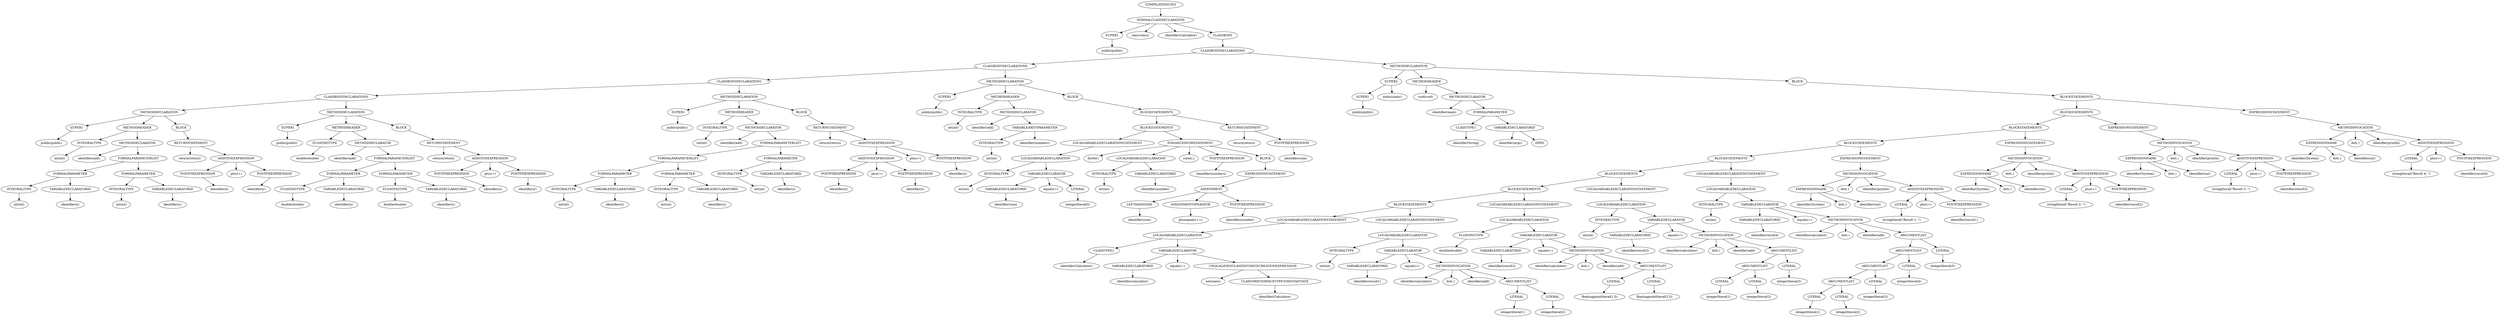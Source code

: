 digraph ASTVisual {
 ordering = out ;
10 [ label="SUPER1"]
20 [ label="public(public)"]
30 [ label="SUPER1"]
40 [ label="public(public)"]
50 [ label="INTEGRALTYPE"]
60 [ label="int(int)"]
70 [ label="INTEGRALTYPE"]
80 [ label="int(int)"]
90 [ label="VARIABLEDECLARATORID"]
100 [ label="identifier(x)"]
110 [ label="FORMALPARAMETER"]
120 [ label="INTEGRALTYPE"]
130 [ label="int(int)"]
140 [ label="VARIABLEDECLARATORID"]
150 [ label="identifier(y)"]
160 [ label="FORMALPARAMETER"]
170 [ label="FORMALPARAMETERLIST"]
180 [ label="METHODDECLARATOR"]
190 [ label="identifier(add)"]
200 [ label="METHODHEADER"]
210 [ label="POSTFIXEXPRESSION"]
220 [ label="identifier(x)"]
230 [ label="POSTFIXEXPRESSION"]
240 [ label="identifier(y)"]
250 [ label="ADDITIVEEXPRESSION"]
260 [ label="plus(+)"]
270 [ label="RETURNSTATEMENT"]
280 [ label="return(return)"]
290 [ label="BLOCK"]
300 [ label="METHODDECLARATION"]
310 [ label="SUPER1"]
320 [ label="public(public)"]
330 [ label="FLOATINGTYPE"]
340 [ label="double(double)"]
350 [ label="FLOATINGTYPE"]
360 [ label="double(double)"]
370 [ label="VARIABLEDECLARATORID"]
380 [ label="identifier(x)"]
390 [ label="FORMALPARAMETER"]
400 [ label="FLOATINGTYPE"]
410 [ label="double(double)"]
420 [ label="VARIABLEDECLARATORID"]
430 [ label="identifier(y)"]
440 [ label="FORMALPARAMETER"]
450 [ label="FORMALPARAMETERLIST"]
460 [ label="METHODDECLARATOR"]
470 [ label="identifier(add)"]
480 [ label="METHODHEADER"]
490 [ label="POSTFIXEXPRESSION"]
500 [ label="identifier(x)"]
510 [ label="POSTFIXEXPRESSION"]
520 [ label="identifier(y)"]
530 [ label="ADDITIVEEXPRESSION"]
540 [ label="plus(+)"]
550 [ label="RETURNSTATEMENT"]
560 [ label="return(return)"]
570 [ label="BLOCK"]
580 [ label="METHODDECLARATION"]
590 [ label="CLASSBODYDECLARATIONS"]
600 [ label="SUPER1"]
610 [ label="public(public)"]
620 [ label="INTEGRALTYPE"]
630 [ label="int(int)"]
640 [ label="INTEGRALTYPE"]
650 [ label="int(int)"]
660 [ label="VARIABLEDECLARATORID"]
670 [ label="identifier(x)"]
680 [ label="FORMALPARAMETER"]
690 [ label="INTEGRALTYPE"]
700 [ label="int(int)"]
710 [ label="VARIABLEDECLARATORID"]
720 [ label="identifier(y)"]
730 [ label="FORMALPARAMETER"]
740 [ label="FORMALPARAMETERLIST"]
750 [ label="INTEGRALTYPE"]
760 [ label="int(int)"]
770 [ label="VARIABLEDECLARATORID"]
780 [ label="identifier(z)"]
790 [ label="FORMALPARAMETER"]
800 [ label="FORMALPARAMETERLIST"]
810 [ label="METHODDECLARATOR"]
820 [ label="identifier(add)"]
830 [ label="METHODHEADER"]
840 [ label="POSTFIXEXPRESSION"]
850 [ label="identifier(x)"]
860 [ label="POSTFIXEXPRESSION"]
870 [ label="identifier(y)"]
880 [ label="ADDITIVEEXPRESSION"]
890 [ label="plus(+)"]
900 [ label="POSTFIXEXPRESSION"]
910 [ label="identifier(z)"]
920 [ label="ADDITIVEEXPRESSION"]
930 [ label="plus(+)"]
940 [ label="RETURNSTATEMENT"]
950 [ label="return(return)"]
960 [ label="BLOCK"]
970 [ label="METHODDECLARATION"]
980 [ label="CLASSBODYDECLARATIONS"]
990 [ label="SUPER1"]
1000 [ label="public(public)"]
1010 [ label="INTEGRALTYPE"]
1020 [ label="int(int)"]
1030 [ label="INTEGRALTYPE"]
1040 [ label="int(int)"]
1050 [ label="VARIABLEARITYPARAMETER"]
1060 [ label="identifier(numbers)"]
1070 [ label="METHODDECLARATOR"]
1080 [ label="identifier(add)"]
1090 [ label="METHODHEADER"]
1100 [ label="INTEGRALTYPE"]
1110 [ label="int(int)"]
1120 [ label="VARIABLEDECLARATORID"]
1130 [ label="identifier(sum)"]
1140 [ label="LITERAL"]
1150 [ label="integerliteral(0)"]
1160 [ label="VARIABLEDECLARATOR"]
1170 [ label="equals(=)"]
1180 [ label="LOCALVARIABLEDECLARATION"]
1190 [ label="LOCALVARIABLEDECLARATIONSTATEMENT"]
1200 [ label="INTEGRALTYPE"]
1210 [ label="int(int)"]
1220 [ label="VARIABLEDECLARATORID"]
1230 [ label="identifier(number)"]
1240 [ label="LOCALVARIABLEDECLARATION"]
1250 [ label="POSTFIXEXPRESSION"]
1260 [ label="identifier(numbers)"]
1270 [ label="LEFTHANDSIDE"]
1280 [ label="identifier(sum)"]
1290 [ label="ASSIGNMENTOPERATOR"]
1300 [ label="plusequals(+=)"]
1310 [ label="POSTFIXEXPRESSION"]
1320 [ label="identifier(number)"]
1330 [ label="ASSIGNMENT"]
1340 [ label="EXPRESSIONSTATEMENT"]
1350 [ label="BLOCK"]
1360 [ label="ENHANCEDFORSTATEMENT"]
1370 [ label="for(for)"]
1380 [ label="colon(:)"]
1390 [ label="BLOCKSTATEMENTS"]
1400 [ label="POSTFIXEXPRESSION"]
1410 [ label="identifier(sum)"]
1420 [ label="RETURNSTATEMENT"]
1430 [ label="return(return)"]
1440 [ label="BLOCKSTATEMENTS"]
1450 [ label="BLOCK"]
1460 [ label="METHODDECLARATION"]
1470 [ label="CLASSBODYDECLARATIONS"]
1480 [ label="SUPER1"]
1490 [ label="public(public)"]
1500 [ label="SUPER2"]
1510 [ label="static(static)"]
1520 [ label="CLASSTYPE1"]
1530 [ label="identifier(String)"]
1540 [ label="DIMS"]
1550 [ label="VARIABLEDECLARATORID"]
1560 [ label="identifier(args)"]
1570 [ label="FORMALPARAMETER"]
1580 [ label="METHODDECLARATOR"]
1590 [ label="identifier(main)"]
1600 [ label="METHODHEADER"]
1610 [ label="void(void)"]
1620 [ label="CLASSTYPE1"]
1630 [ label="identifier(Calculator)"]
1640 [ label="VARIABLEDECLARATORID"]
1650 [ label="identifier(calculator)"]
1660 [ label="CLASSORINTERFACETYPETOINSTANTIATE"]
1670 [ label="identifier(Calculator)"]
1680 [ label="UNQUALIFIEDCLASSINSTANCECREATIONEXPRESSION"]
1690 [ label="new(new)"]
1700 [ label="VARIABLEDECLARATOR"]
1710 [ label="equals(=)"]
1720 [ label="LOCALVARIABLEDECLARATION"]
1730 [ label="LOCALVARIABLEDECLARATIONSTATEMENT"]
1740 [ label="INTEGRALTYPE"]
1750 [ label="int(int)"]
1760 [ label="VARIABLEDECLARATORID"]
1770 [ label="identifier(result1)"]
1780 [ label="LITERAL"]
1790 [ label="integerliteral(1)"]
1800 [ label="LITERAL"]
1810 [ label="integerliteral(2)"]
1820 [ label="ARGUMENTLIST"]
1830 [ label="METHODINVOCATION"]
1840 [ label="identifier(calculator)"]
1850 [ label="dot(.)"]
1860 [ label="identifier(add)"]
1870 [ label="VARIABLEDECLARATOR"]
1880 [ label="equals(=)"]
1890 [ label="LOCALVARIABLEDECLARATION"]
1900 [ label="LOCALVARIABLEDECLARATIONSTATEMENT"]
1910 [ label="BLOCKSTATEMENTS"]
1920 [ label="FLOATINGTYPE"]
1930 [ label="double(double)"]
1940 [ label="VARIABLEDECLARATORID"]
1950 [ label="identifier(result2)"]
1960 [ label="LITERAL"]
1970 [ label="floatingpointliteral(1.5)"]
1980 [ label="LITERAL"]
1990 [ label="floatingpointliteral(2.5)"]
2000 [ label="ARGUMENTLIST"]
2010 [ label="METHODINVOCATION"]
2020 [ label="identifier(calculator)"]
2030 [ label="dot(.)"]
2040 [ label="identifier(add)"]
2050 [ label="VARIABLEDECLARATOR"]
2060 [ label="equals(=)"]
2070 [ label="LOCALVARIABLEDECLARATION"]
2080 [ label="LOCALVARIABLEDECLARATIONSTATEMENT"]
2090 [ label="BLOCKSTATEMENTS"]
2100 [ label="INTEGRALTYPE"]
2110 [ label="int(int)"]
2120 [ label="VARIABLEDECLARATORID"]
2130 [ label="identifier(result3)"]
2140 [ label="LITERAL"]
2150 [ label="integerliteral(1)"]
2160 [ label="LITERAL"]
2170 [ label="integerliteral(2)"]
2180 [ label="ARGUMENTLIST"]
2190 [ label="LITERAL"]
2200 [ label="integerliteral(3)"]
2210 [ label="ARGUMENTLIST"]
2220 [ label="METHODINVOCATION"]
2230 [ label="identifier(calculator)"]
2240 [ label="dot(.)"]
2250 [ label="identifier(add)"]
2260 [ label="VARIABLEDECLARATOR"]
2270 [ label="equals(=)"]
2280 [ label="LOCALVARIABLEDECLARATION"]
2290 [ label="LOCALVARIABLEDECLARATIONSTATEMENT"]
2300 [ label="BLOCKSTATEMENTS"]
2310 [ label="INTEGRALTYPE"]
2320 [ label="int(int)"]
2330 [ label="VARIABLEDECLARATORID"]
2340 [ label="identifier(result4)"]
2350 [ label="LITERAL"]
2360 [ label="integerliteral(1)"]
2370 [ label="LITERAL"]
2380 [ label="integerliteral(2)"]
2390 [ label="ARGUMENTLIST"]
2400 [ label="LITERAL"]
2410 [ label="integerliteral(3)"]
2420 [ label="ARGUMENTLIST"]
2430 [ label="LITERAL"]
2440 [ label="integerliteral(4)"]
2450 [ label="ARGUMENTLIST"]
2460 [ label="LITERAL"]
2470 [ label="integerliteral(5)"]
2480 [ label="ARGUMENTLIST"]
2490 [ label="METHODINVOCATION"]
2500 [ label="identifier(calculator)"]
2510 [ label="dot(.)"]
2520 [ label="identifier(add)"]
2530 [ label="VARIABLEDECLARATOR"]
2540 [ label="equals(=)"]
2550 [ label="LOCALVARIABLEDECLARATION"]
2560 [ label="LOCALVARIABLEDECLARATIONSTATEMENT"]
2570 [ label="BLOCKSTATEMENTS"]
2580 [ label="EXPRESSIONNAME"]
2590 [ label="identifier(System)"]
2600 [ label="dot(.)"]
2610 [ label="identifier(out)"]
2620 [ label="LITERAL"]
2630 [ label="stringliteral(\"Result 1: \")"]
2640 [ label="POSTFIXEXPRESSION"]
2650 [ label="identifier(result1)"]
2660 [ label="ADDITIVEEXPRESSION"]
2670 [ label="plus(+)"]
2680 [ label="METHODINVOCATION"]
2690 [ label="dot(.)"]
2700 [ label="identifier(println)"]
2710 [ label="EXPRESSIONSTATEMENT"]
2720 [ label="BLOCKSTATEMENTS"]
2730 [ label="EXPRESSIONNAME"]
2740 [ label="identifier(System)"]
2750 [ label="dot(.)"]
2760 [ label="identifier(out)"]
2770 [ label="LITERAL"]
2780 [ label="stringliteral(\"Result 2: \")"]
2790 [ label="POSTFIXEXPRESSION"]
2800 [ label="identifier(result2)"]
2810 [ label="ADDITIVEEXPRESSION"]
2820 [ label="plus(+)"]
2830 [ label="METHODINVOCATION"]
2840 [ label="dot(.)"]
2850 [ label="identifier(println)"]
2860 [ label="EXPRESSIONSTATEMENT"]
2870 [ label="BLOCKSTATEMENTS"]
2880 [ label="EXPRESSIONNAME"]
2890 [ label="identifier(System)"]
2900 [ label="dot(.)"]
2910 [ label="identifier(out)"]
2920 [ label="LITERAL"]
2930 [ label="stringliteral(\"Result 3: \")"]
2940 [ label="POSTFIXEXPRESSION"]
2950 [ label="identifier(result3)"]
2960 [ label="ADDITIVEEXPRESSION"]
2970 [ label="plus(+)"]
2980 [ label="METHODINVOCATION"]
2990 [ label="dot(.)"]
3000 [ label="identifier(println)"]
3010 [ label="EXPRESSIONSTATEMENT"]
3020 [ label="BLOCKSTATEMENTS"]
3030 [ label="EXPRESSIONNAME"]
3040 [ label="identifier(System)"]
3050 [ label="dot(.)"]
3060 [ label="identifier(out)"]
3070 [ label="LITERAL"]
3080 [ label="stringliteral(\"Result 4: \")"]
3090 [ label="POSTFIXEXPRESSION"]
3100 [ label="identifier(result4)"]
3110 [ label="ADDITIVEEXPRESSION"]
3120 [ label="plus(+)"]
3130 [ label="METHODINVOCATION"]
3140 [ label="dot(.)"]
3150 [ label="identifier(println)"]
3160 [ label="EXPRESSIONSTATEMENT"]
3170 [ label="BLOCKSTATEMENTS"]
3180 [ label="BLOCK"]
3190 [ label="METHODDECLARATION"]
3200 [ label="CLASSBODYDECLARATIONS"]
3210 [ label="CLASSBODY"]
3220 [ label="NORMALCLASSDECLARATION"]
3230 [ label="class(class)"]
3240 [ label="identifier(Calculator)"]
3250 [ label="COMPILATIONUNIT"]
10 -> 20[ label=""]
30 -> 40[ label=""]
50 -> 60[ label=""]
70 -> 80[ label=""]
90 -> 100[ label=""]
110 -> 70[ label=""]
110 -> 90[ label=""]
120 -> 130[ label=""]
140 -> 150[ label=""]
160 -> 120[ label=""]
160 -> 140[ label=""]
170 -> 110[ label=""]
170 -> 160[ label=""]
180 -> 190[ label=""]
180 -> 170[ label=""]
200 -> 50[ label=""]
200 -> 180[ label=""]
210 -> 220[ label=""]
230 -> 240[ label=""]
250 -> 210[ label=""]
250 -> 260[ label=""]
250 -> 230[ label=""]
270 -> 280[ label=""]
270 -> 250[ label=""]
290 -> 270[ label=""]
300 -> 30[ label=""]
300 -> 200[ label=""]
300 -> 290[ label=""]
310 -> 320[ label=""]
330 -> 340[ label=""]
350 -> 360[ label=""]
370 -> 380[ label=""]
390 -> 350[ label=""]
390 -> 370[ label=""]
400 -> 410[ label=""]
420 -> 430[ label=""]
440 -> 400[ label=""]
440 -> 420[ label=""]
450 -> 390[ label=""]
450 -> 440[ label=""]
460 -> 470[ label=""]
460 -> 450[ label=""]
480 -> 330[ label=""]
480 -> 460[ label=""]
490 -> 500[ label=""]
510 -> 520[ label=""]
530 -> 490[ label=""]
530 -> 540[ label=""]
530 -> 510[ label=""]
550 -> 560[ label=""]
550 -> 530[ label=""]
570 -> 550[ label=""]
580 -> 310[ label=""]
580 -> 480[ label=""]
580 -> 570[ label=""]
590 -> 300[ label=""]
590 -> 580[ label=""]
600 -> 610[ label=""]
620 -> 630[ label=""]
640 -> 650[ label=""]
660 -> 670[ label=""]
680 -> 640[ label=""]
680 -> 660[ label=""]
690 -> 700[ label=""]
710 -> 720[ label=""]
730 -> 690[ label=""]
730 -> 710[ label=""]
740 -> 680[ label=""]
740 -> 730[ label=""]
750 -> 760[ label=""]
770 -> 780[ label=""]
790 -> 750[ label=""]
790 -> 770[ label=""]
800 -> 740[ label=""]
800 -> 790[ label=""]
810 -> 820[ label=""]
810 -> 800[ label=""]
830 -> 620[ label=""]
830 -> 810[ label=""]
840 -> 850[ label=""]
860 -> 870[ label=""]
880 -> 840[ label=""]
880 -> 890[ label=""]
880 -> 860[ label=""]
900 -> 910[ label=""]
920 -> 880[ label=""]
920 -> 930[ label=""]
920 -> 900[ label=""]
940 -> 950[ label=""]
940 -> 920[ label=""]
960 -> 940[ label=""]
970 -> 600[ label=""]
970 -> 830[ label=""]
970 -> 960[ label=""]
980 -> 590[ label=""]
980 -> 970[ label=""]
990 -> 1000[ label=""]
1010 -> 1020[ label=""]
1030 -> 1040[ label=""]
1050 -> 1030[ label=""]
1050 -> 1060[ label=""]
1070 -> 1080[ label=""]
1070 -> 1050[ label=""]
1090 -> 1010[ label=""]
1090 -> 1070[ label=""]
1100 -> 1110[ label=""]
1120 -> 1130[ label=""]
1140 -> 1150[ label=""]
1160 -> 1120[ label=""]
1160 -> 1170[ label=""]
1160 -> 1140[ label=""]
1180 -> 1100[ label=""]
1180 -> 1160[ label=""]
1190 -> 1180[ label=""]
1200 -> 1210[ label=""]
1220 -> 1230[ label=""]
1240 -> 1200[ label=""]
1240 -> 1220[ label=""]
1250 -> 1260[ label=""]
1270 -> 1280[ label=""]
1290 -> 1300[ label=""]
1310 -> 1320[ label=""]
1330 -> 1270[ label=""]
1330 -> 1290[ label=""]
1330 -> 1310[ label=""]
1340 -> 1330[ label=""]
1350 -> 1340[ label=""]
1360 -> 1370[ label=""]
1360 -> 1240[ label=""]
1360 -> 1380[ label=""]
1360 -> 1250[ label=""]
1360 -> 1350[ label=""]
1390 -> 1190[ label=""]
1390 -> 1360[ label=""]
1400 -> 1410[ label=""]
1420 -> 1430[ label=""]
1420 -> 1400[ label=""]
1440 -> 1390[ label=""]
1440 -> 1420[ label=""]
1450 -> 1440[ label=""]
1460 -> 990[ label=""]
1460 -> 1090[ label=""]
1460 -> 1450[ label=""]
1470 -> 980[ label=""]
1470 -> 1460[ label=""]
1480 -> 1490[ label=""]
1500 -> 1480[ label=""]
1500 -> 1510[ label=""]
1520 -> 1530[ label=""]
1550 -> 1560[ label=""]
1550 -> 1540[ label=""]
1570 -> 1520[ label=""]
1570 -> 1550[ label=""]
1580 -> 1590[ label=""]
1580 -> 1570[ label=""]
1600 -> 1610[ label=""]
1600 -> 1580[ label=""]
1620 -> 1630[ label=""]
1640 -> 1650[ label=""]
1660 -> 1670[ label=""]
1680 -> 1690[ label=""]
1680 -> 1660[ label=""]
1700 -> 1640[ label=""]
1700 -> 1710[ label=""]
1700 -> 1680[ label=""]
1720 -> 1620[ label=""]
1720 -> 1700[ label=""]
1730 -> 1720[ label=""]
1740 -> 1750[ label=""]
1760 -> 1770[ label=""]
1780 -> 1790[ label=""]
1800 -> 1810[ label=""]
1820 -> 1780[ label=""]
1820 -> 1800[ label=""]
1830 -> 1840[ label=""]
1830 -> 1850[ label=""]
1830 -> 1860[ label=""]
1830 -> 1820[ label=""]
1870 -> 1760[ label=""]
1870 -> 1880[ label=""]
1870 -> 1830[ label=""]
1890 -> 1740[ label=""]
1890 -> 1870[ label=""]
1900 -> 1890[ label=""]
1910 -> 1730[ label=""]
1910 -> 1900[ label=""]
1920 -> 1930[ label=""]
1940 -> 1950[ label=""]
1960 -> 1970[ label=""]
1980 -> 1990[ label=""]
2000 -> 1960[ label=""]
2000 -> 1980[ label=""]
2010 -> 2020[ label=""]
2010 -> 2030[ label=""]
2010 -> 2040[ label=""]
2010 -> 2000[ label=""]
2050 -> 1940[ label=""]
2050 -> 2060[ label=""]
2050 -> 2010[ label=""]
2070 -> 1920[ label=""]
2070 -> 2050[ label=""]
2080 -> 2070[ label=""]
2090 -> 1910[ label=""]
2090 -> 2080[ label=""]
2100 -> 2110[ label=""]
2120 -> 2130[ label=""]
2140 -> 2150[ label=""]
2160 -> 2170[ label=""]
2180 -> 2140[ label=""]
2180 -> 2160[ label=""]
2190 -> 2200[ label=""]
2210 -> 2180[ label=""]
2210 -> 2190[ label=""]
2220 -> 2230[ label=""]
2220 -> 2240[ label=""]
2220 -> 2250[ label=""]
2220 -> 2210[ label=""]
2260 -> 2120[ label=""]
2260 -> 2270[ label=""]
2260 -> 2220[ label=""]
2280 -> 2100[ label=""]
2280 -> 2260[ label=""]
2290 -> 2280[ label=""]
2300 -> 2090[ label=""]
2300 -> 2290[ label=""]
2310 -> 2320[ label=""]
2330 -> 2340[ label=""]
2350 -> 2360[ label=""]
2370 -> 2380[ label=""]
2390 -> 2350[ label=""]
2390 -> 2370[ label=""]
2400 -> 2410[ label=""]
2420 -> 2390[ label=""]
2420 -> 2400[ label=""]
2430 -> 2440[ label=""]
2450 -> 2420[ label=""]
2450 -> 2430[ label=""]
2460 -> 2470[ label=""]
2480 -> 2450[ label=""]
2480 -> 2460[ label=""]
2490 -> 2500[ label=""]
2490 -> 2510[ label=""]
2490 -> 2520[ label=""]
2490 -> 2480[ label=""]
2530 -> 2330[ label=""]
2530 -> 2540[ label=""]
2530 -> 2490[ label=""]
2550 -> 2310[ label=""]
2550 -> 2530[ label=""]
2560 -> 2550[ label=""]
2570 -> 2300[ label=""]
2570 -> 2560[ label=""]
2580 -> 2590[ label=""]
2580 -> 2600[ label=""]
2580 -> 2610[ label=""]
2620 -> 2630[ label=""]
2640 -> 2650[ label=""]
2660 -> 2620[ label=""]
2660 -> 2670[ label=""]
2660 -> 2640[ label=""]
2680 -> 2580[ label=""]
2680 -> 2690[ label=""]
2680 -> 2700[ label=""]
2680 -> 2660[ label=""]
2710 -> 2680[ label=""]
2720 -> 2570[ label=""]
2720 -> 2710[ label=""]
2730 -> 2740[ label=""]
2730 -> 2750[ label=""]
2730 -> 2760[ label=""]
2770 -> 2780[ label=""]
2790 -> 2800[ label=""]
2810 -> 2770[ label=""]
2810 -> 2820[ label=""]
2810 -> 2790[ label=""]
2830 -> 2730[ label=""]
2830 -> 2840[ label=""]
2830 -> 2850[ label=""]
2830 -> 2810[ label=""]
2860 -> 2830[ label=""]
2870 -> 2720[ label=""]
2870 -> 2860[ label=""]
2880 -> 2890[ label=""]
2880 -> 2900[ label=""]
2880 -> 2910[ label=""]
2920 -> 2930[ label=""]
2940 -> 2950[ label=""]
2960 -> 2920[ label=""]
2960 -> 2970[ label=""]
2960 -> 2940[ label=""]
2980 -> 2880[ label=""]
2980 -> 2990[ label=""]
2980 -> 3000[ label=""]
2980 -> 2960[ label=""]
3010 -> 2980[ label=""]
3020 -> 2870[ label=""]
3020 -> 3010[ label=""]
3030 -> 3040[ label=""]
3030 -> 3050[ label=""]
3030 -> 3060[ label=""]
3070 -> 3080[ label=""]
3090 -> 3100[ label=""]
3110 -> 3070[ label=""]
3110 -> 3120[ label=""]
3110 -> 3090[ label=""]
3130 -> 3030[ label=""]
3130 -> 3140[ label=""]
3130 -> 3150[ label=""]
3130 -> 3110[ label=""]
3160 -> 3130[ label=""]
3170 -> 3020[ label=""]
3170 -> 3160[ label=""]
3180 -> 3170[ label=""]
3190 -> 1500[ label=""]
3190 -> 1600[ label=""]
3190 -> 3180[ label=""]
3200 -> 1470[ label=""]
3200 -> 3190[ label=""]
3210 -> 3200[ label=""]
3220 -> 10[ label=""]
3220 -> 3230[ label=""]
3220 -> 3240[ label=""]
3220 -> 3210[ label=""]
3250 -> 3220[ label=""]
  }
